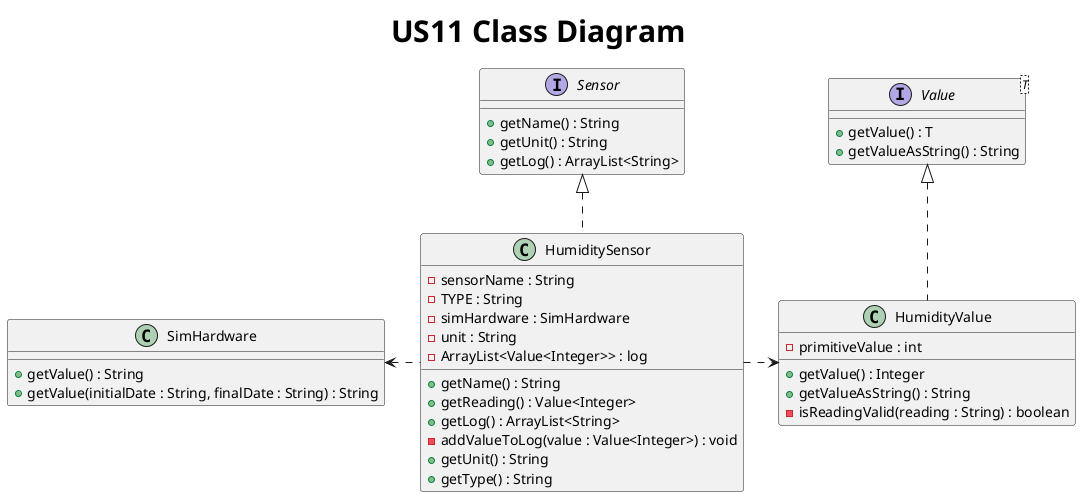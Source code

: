 @startuml
title <size: 30> US11 Class Diagram

interface Sensor {
    + getName() : String
    + getUnit() : String
    + getLog() : ArrayList<String>
}

interface Value<T> {
    + getValue() : T
    + getValueAsString() : String
}

class SimHardware {
     + getValue() : String
     + getValue(initialDate : String, finalDate : String) : String
}

class HumiditySensor {
    - sensorName : String
    - TYPE : String
    - simHardware : SimHardware
    - unit : String
    - ArrayList<Value<Integer>> : log

    + getName() : String
    + getReading() : Value<Integer>
    + getLog() : ArrayList<String>
    - addValueToLog(value : Value<Integer>) : void
    + getUnit() : String
    + getType() : String
}

class HumidityValue {
    - primitiveValue : int

    + getValue() : Integer
    + getValueAsString() : String
    - isReadingValid(reading : String) : boolean
}

Value <|.. HumidityValue
Sensor <|.. HumiditySensor
HumiditySensor .right.> HumidityValue
HumiditySensor .left.> SimHardware

@enduml